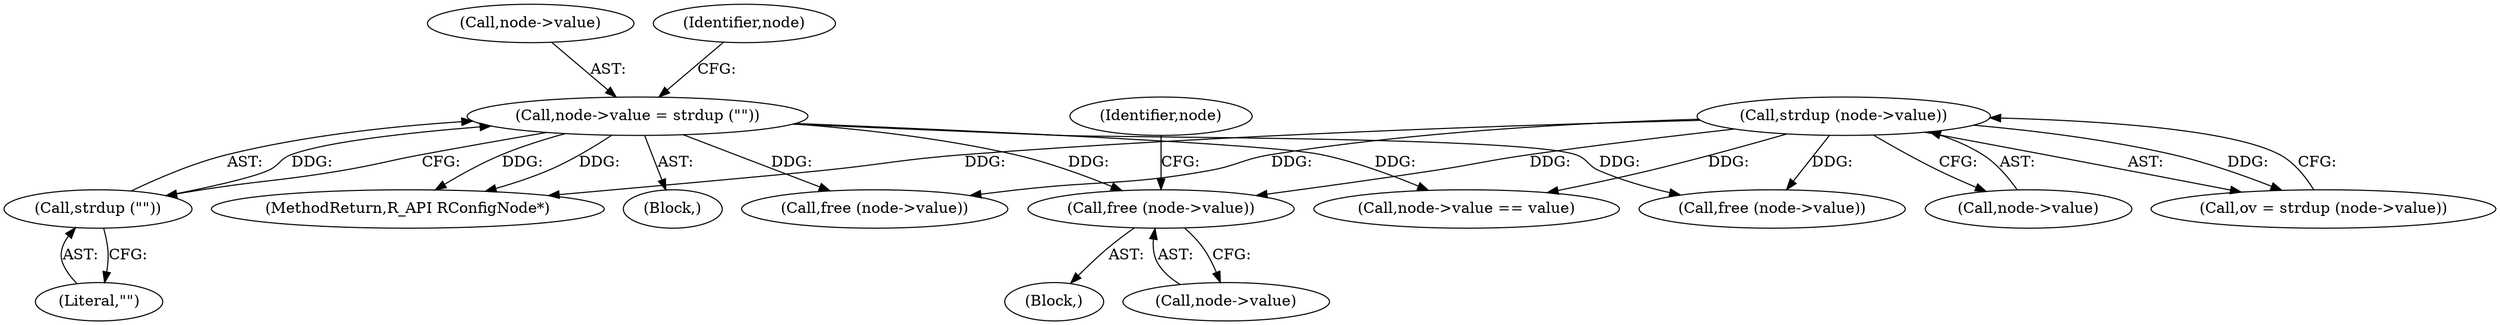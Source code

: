 digraph "0_radare2_f85bc674b2a2256a364fe796351bc1971e106005@API" {
"1000223" [label="(Call,free (node->value))"];
"1000171" [label="(Call,node->value = strdup (\"\"))"];
"1000175" [label="(Call,strdup (\"\"))"];
"1000156" [label="(Call,strdup (node->value))"];
"1000166" [label="(Block,)"];
"1000172" [label="(Call,node->value)"];
"1000241" [label="(Call,node->value == value)"];
"1000176" [label="(Literal,\"\")"];
"1000157" [label="(Call,node->value)"];
"1000180" [label="(Identifier,node)"];
"1000208" [label="(Call,free (node->value))"];
"1000404" [label="(Call,free (node->value))"];
"1000223" [label="(Call,free (node->value))"];
"1000175" [label="(Call,strdup (\"\"))"];
"1000156" [label="(Call,strdup (node->value))"];
"1000222" [label="(Block,)"];
"1000154" [label="(Call,ov = strdup (node->value))"];
"1000422" [label="(MethodReturn,R_API RConfigNode*)"];
"1000229" [label="(Identifier,node)"];
"1000171" [label="(Call,node->value = strdup (\"\"))"];
"1000224" [label="(Call,node->value)"];
"1000223" -> "1000222"  [label="AST: "];
"1000223" -> "1000224"  [label="CFG: "];
"1000224" -> "1000223"  [label="AST: "];
"1000229" -> "1000223"  [label="CFG: "];
"1000171" -> "1000223"  [label="DDG: "];
"1000156" -> "1000223"  [label="DDG: "];
"1000171" -> "1000166"  [label="AST: "];
"1000171" -> "1000175"  [label="CFG: "];
"1000172" -> "1000171"  [label="AST: "];
"1000175" -> "1000171"  [label="AST: "];
"1000180" -> "1000171"  [label="CFG: "];
"1000171" -> "1000422"  [label="DDG: "];
"1000171" -> "1000422"  [label="DDG: "];
"1000175" -> "1000171"  [label="DDG: "];
"1000171" -> "1000208"  [label="DDG: "];
"1000171" -> "1000241"  [label="DDG: "];
"1000171" -> "1000404"  [label="DDG: "];
"1000175" -> "1000176"  [label="CFG: "];
"1000176" -> "1000175"  [label="AST: "];
"1000156" -> "1000154"  [label="AST: "];
"1000156" -> "1000157"  [label="CFG: "];
"1000157" -> "1000156"  [label="AST: "];
"1000154" -> "1000156"  [label="CFG: "];
"1000156" -> "1000422"  [label="DDG: "];
"1000156" -> "1000154"  [label="DDG: "];
"1000156" -> "1000208"  [label="DDG: "];
"1000156" -> "1000241"  [label="DDG: "];
"1000156" -> "1000404"  [label="DDG: "];
}

